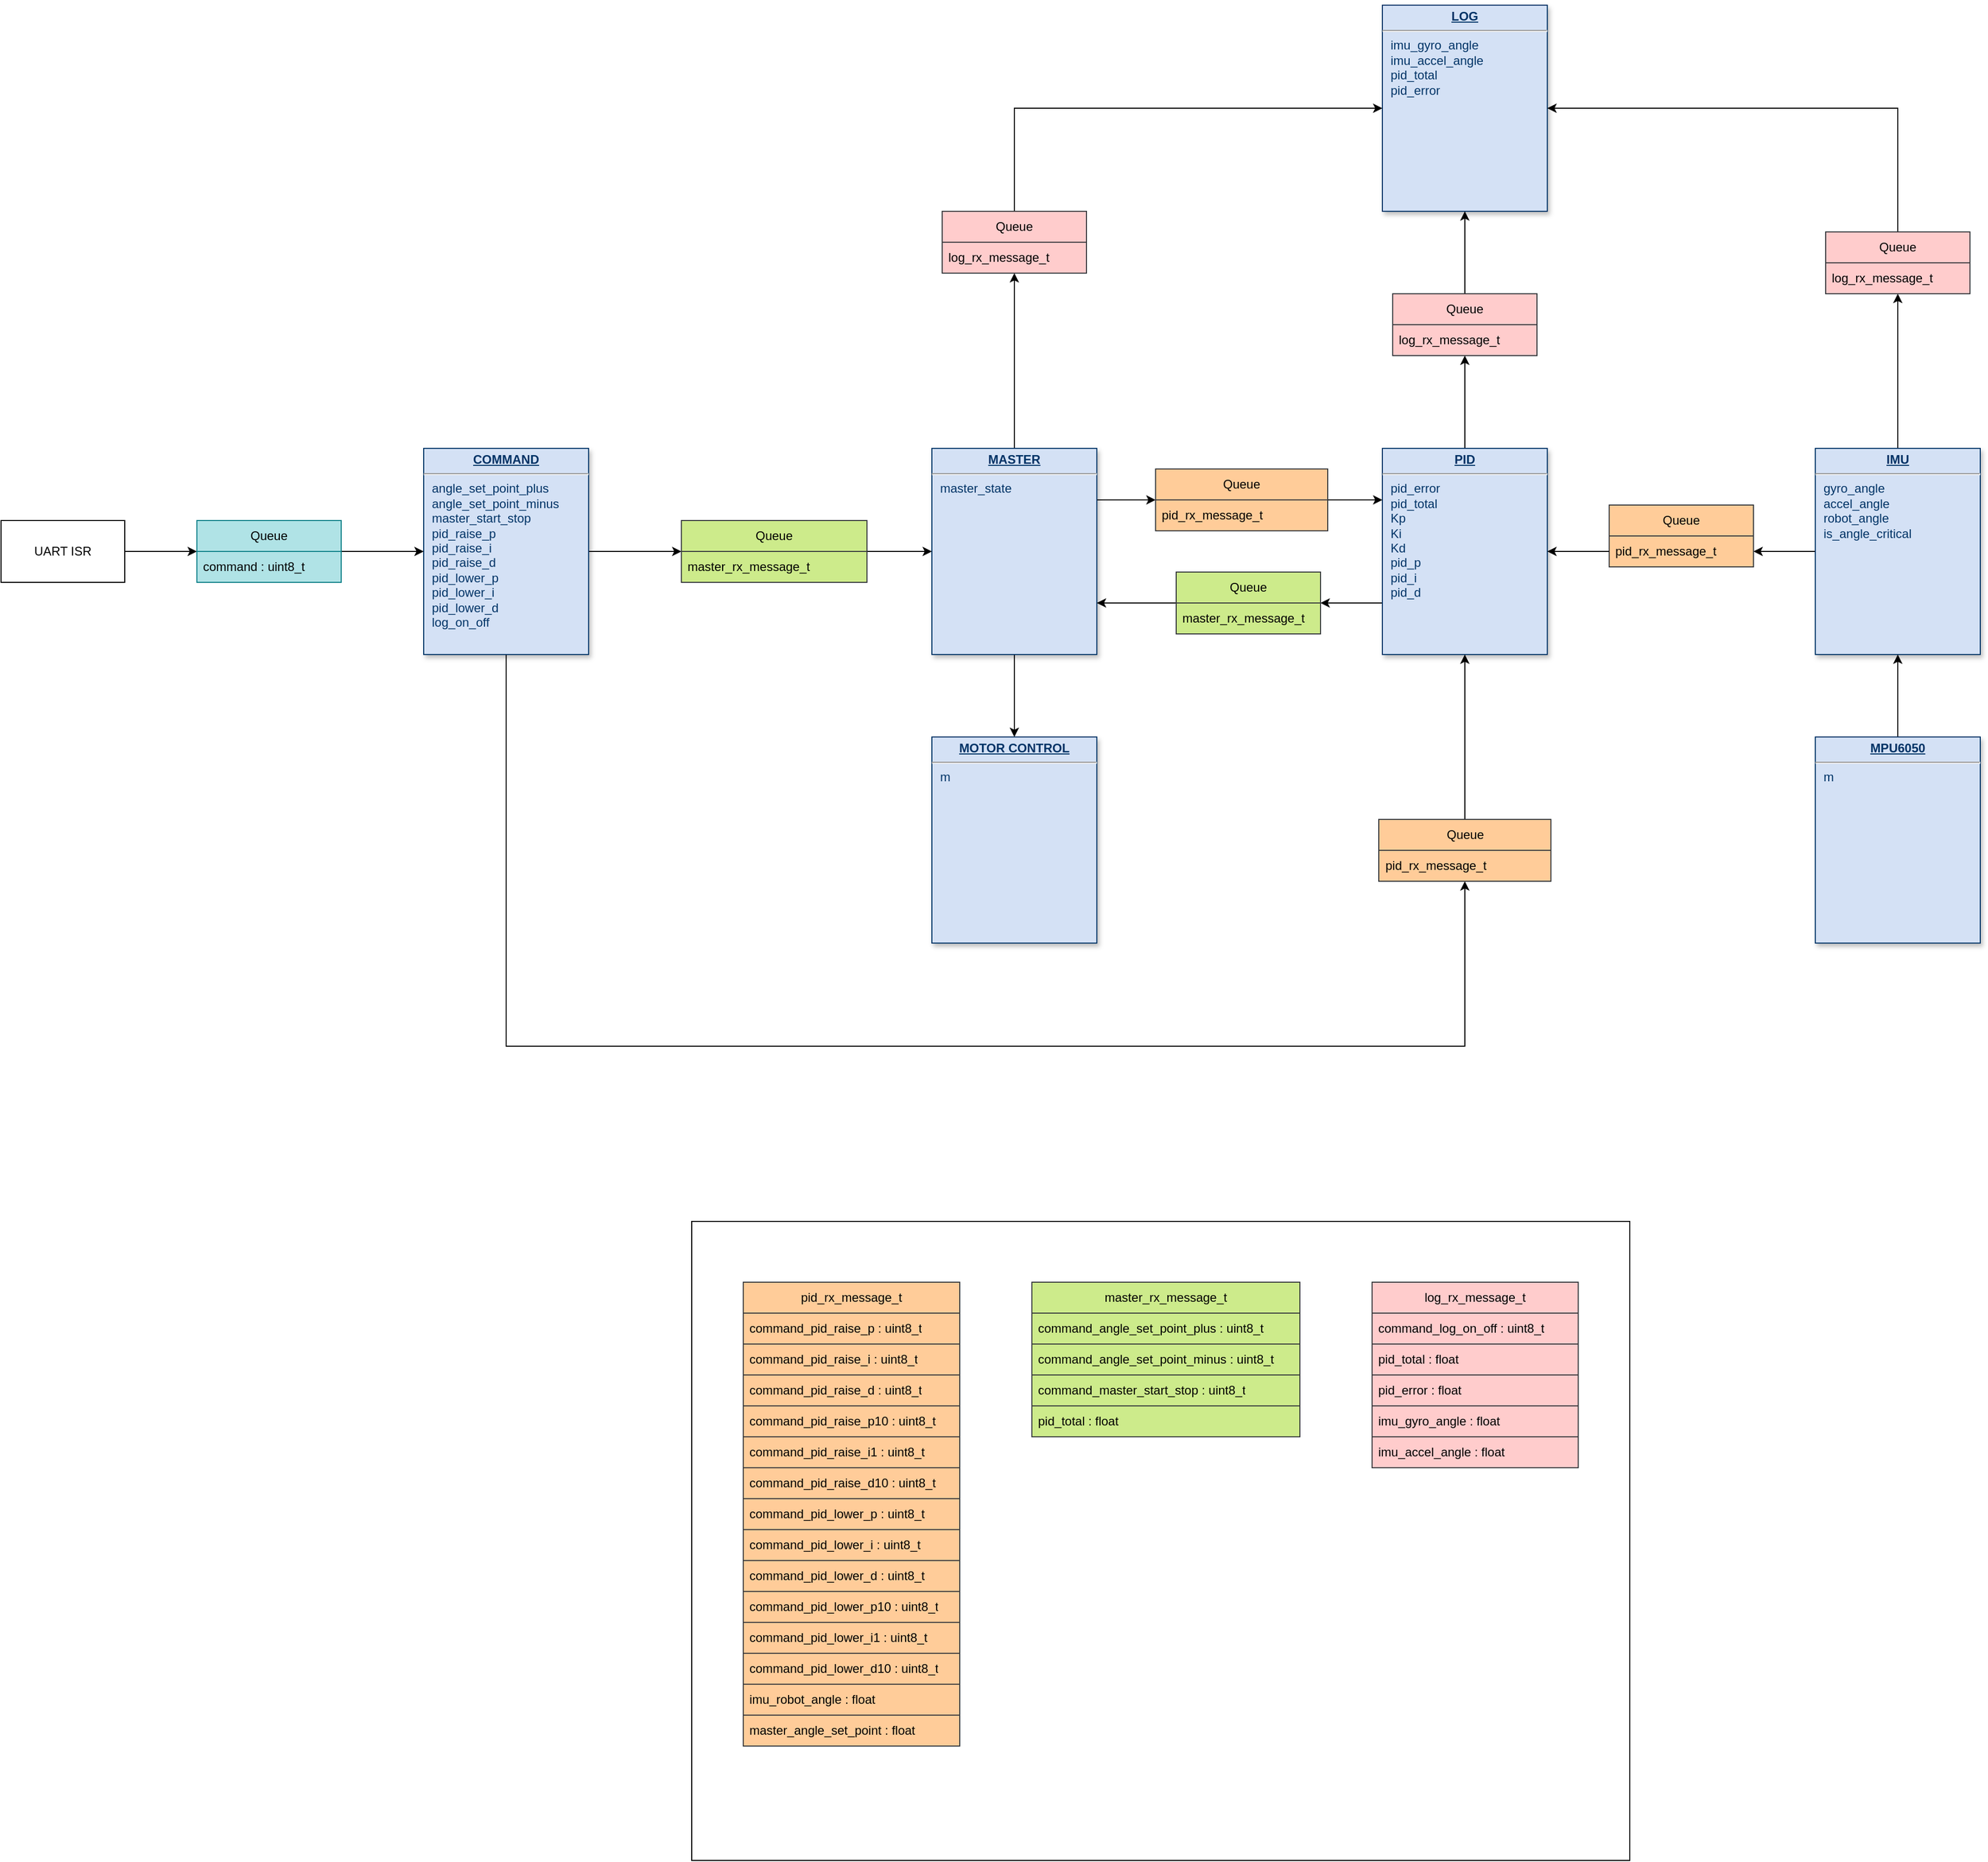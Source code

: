 <mxfile version="21.6.1" type="device">
  <diagram name="Page-1" id="efa7a0a1-bf9b-a30e-e6df-94a7791c09e9">
    <mxGraphModel dx="2513" dy="981" grid="1" gridSize="10" guides="1" tooltips="1" connect="1" arrows="1" fold="1" page="1" pageScale="1" pageWidth="826" pageHeight="1169" background="none" math="0" shadow="0">
      <root>
        <mxCell id="0" />
        <mxCell id="1" parent="0" />
        <mxCell id="WO7KmBGHJ9-n3TspwktH-127" value="" style="rounded=0;whiteSpace=wrap;html=1;" vertex="1" parent="1">
          <mxGeometry x="-150" y="1230" width="910" height="620" as="geometry" />
        </mxCell>
        <mxCell id="zc4t8N1WEWAjIhmc4Z5t-135" style="edgeStyle=orthogonalEdgeStyle;rounded=0;orthogonalLoop=1;jettySize=auto;html=1;exitX=0.5;exitY=1;exitDx=0;exitDy=0;entryX=0.5;entryY=0;entryDx=0;entryDy=0;" parent="1" source="29" target="zc4t8N1WEWAjIhmc4Z5t-131" edge="1">
          <mxGeometry relative="1" as="geometry" />
        </mxCell>
        <mxCell id="WO7KmBGHJ9-n3TspwktH-54" style="edgeStyle=orthogonalEdgeStyle;rounded=0;orthogonalLoop=1;jettySize=auto;html=1;exitX=1;exitY=0.25;exitDx=0;exitDy=0;" edge="1" parent="1" source="29" target="WO7KmBGHJ9-n3TspwktH-52">
          <mxGeometry relative="1" as="geometry">
            <mxPoint x="290" y="530" as="targetPoint" />
          </mxGeometry>
        </mxCell>
        <mxCell id="WO7KmBGHJ9-n3TspwktH-63" style="edgeStyle=orthogonalEdgeStyle;rounded=0;orthogonalLoop=1;jettySize=auto;html=1;exitX=0.5;exitY=0;exitDx=0;exitDy=0;" edge="1" parent="1" source="29" target="WO7KmBGHJ9-n3TspwktH-61">
          <mxGeometry relative="1" as="geometry" />
        </mxCell>
        <mxCell id="29" value="&lt;p style=&quot;margin: 0px; margin-top: 4px; text-align: center; text-decoration: underline;&quot;&gt;&lt;b&gt;MASTER&lt;/b&gt;&lt;/p&gt;&lt;hr&gt;&lt;p style=&quot;margin: 0px; margin-left: 8px;&quot;&gt;master_state&lt;/p&gt;" style="verticalAlign=top;align=left;overflow=fill;fontSize=12;fontFamily=Helvetica;html=1;strokeColor=#003366;shadow=1;fillColor=#D4E1F5;fontColor=#003366" parent="1" vertex="1">
          <mxGeometry x="83.0" y="480.0" width="160" height="200" as="geometry" />
        </mxCell>
        <mxCell id="WO7KmBGHJ9-n3TspwktH-73" style="edgeStyle=orthogonalEdgeStyle;rounded=0;orthogonalLoop=1;jettySize=auto;html=1;exitX=0.5;exitY=0;exitDx=0;exitDy=0;" edge="1" parent="1" source="zc4t8N1WEWAjIhmc4Z5t-127" target="WO7KmBGHJ9-n3TspwktH-67">
          <mxGeometry relative="1" as="geometry" />
        </mxCell>
        <mxCell id="WO7KmBGHJ9-n3TspwktH-78" style="edgeStyle=orthogonalEdgeStyle;rounded=0;orthogonalLoop=1;jettySize=auto;html=1;exitX=0;exitY=0.5;exitDx=0;exitDy=0;entryX=1;entryY=0.5;entryDx=0;entryDy=0;" edge="1" parent="1" source="zc4t8N1WEWAjIhmc4Z5t-127" target="WO7KmBGHJ9-n3TspwktH-76">
          <mxGeometry relative="1" as="geometry" />
        </mxCell>
        <mxCell id="zc4t8N1WEWAjIhmc4Z5t-127" value="&lt;p style=&quot;margin: 0px; margin-top: 4px; text-align: center; text-decoration: underline;&quot;&gt;&lt;b&gt;IMU&lt;/b&gt;&lt;/p&gt;&lt;hr&gt;&lt;p style=&quot;margin: 0px; margin-left: 8px;&quot;&gt;gyro_angle&lt;/p&gt;&lt;p style=&quot;margin: 0px; margin-left: 8px;&quot;&gt;accel_angle&lt;/p&gt;&lt;p style=&quot;margin: 0px; margin-left: 8px;&quot;&gt;robot_angle&lt;/p&gt;&lt;p style=&quot;margin: 0px; margin-left: 8px;&quot;&gt;is_angle_critical&lt;/p&gt;&lt;p style=&quot;margin: 0px; margin-left: 8px;&quot;&gt;&lt;br&gt;&lt;/p&gt;" style="verticalAlign=top;align=left;overflow=fill;fontSize=12;fontFamily=Helvetica;html=1;strokeColor=#003366;shadow=1;fillColor=#D4E1F5;fontColor=#003366" parent="1" vertex="1">
          <mxGeometry x="940.0" y="480.0" width="160" height="200" as="geometry" />
        </mxCell>
        <mxCell id="WO7KmBGHJ9-n3TspwktH-50" style="edgeStyle=orthogonalEdgeStyle;rounded=0;orthogonalLoop=1;jettySize=auto;html=1;exitX=0;exitY=0.75;exitDx=0;exitDy=0;entryX=1;entryY=0.5;entryDx=0;entryDy=0;" edge="1" parent="1" source="zc4t8N1WEWAjIhmc4Z5t-128" target="WO7KmBGHJ9-n3TspwktH-46">
          <mxGeometry relative="1" as="geometry" />
        </mxCell>
        <mxCell id="WO7KmBGHJ9-n3TspwktH-70" style="edgeStyle=orthogonalEdgeStyle;rounded=0;orthogonalLoop=1;jettySize=auto;html=1;exitX=0.5;exitY=0;exitDx=0;exitDy=0;" edge="1" parent="1" source="zc4t8N1WEWAjIhmc4Z5t-128" target="WO7KmBGHJ9-n3TspwktH-65">
          <mxGeometry relative="1" as="geometry">
            <mxPoint x="590" y="440" as="targetPoint" />
          </mxGeometry>
        </mxCell>
        <mxCell id="zc4t8N1WEWAjIhmc4Z5t-128" value="&lt;p style=&quot;margin: 0px; margin-top: 4px; text-align: center; text-decoration: underline;&quot;&gt;&lt;b&gt;PID&lt;/b&gt;&lt;/p&gt;&lt;hr&gt;&lt;p style=&quot;margin: 0px; margin-left: 8px;&quot;&gt;pid_error&lt;/p&gt;&lt;p style=&quot;margin: 0px; margin-left: 8px;&quot;&gt;pid_total&lt;/p&gt;&lt;p style=&quot;margin: 0px; margin-left: 8px;&quot;&gt;Kp&lt;/p&gt;&lt;p style=&quot;margin: 0px; margin-left: 8px;&quot;&gt;Ki&lt;br&gt;Kd&lt;/p&gt;&lt;p style=&quot;margin: 0px; margin-left: 8px;&quot;&gt;pid_p&lt;/p&gt;&lt;p style=&quot;margin: 0px; margin-left: 8px;&quot;&gt;pid_i&lt;/p&gt;&lt;p style=&quot;margin: 0px; margin-left: 8px;&quot;&gt;pid_d&lt;/p&gt;&lt;p style=&quot;margin: 0px; margin-left: 8px;&quot;&gt;&lt;br&gt;&lt;/p&gt;&lt;p style=&quot;margin: 0px; margin-left: 8px;&quot;&gt;&lt;br&gt;&lt;/p&gt;" style="verticalAlign=top;align=left;overflow=fill;fontSize=12;fontFamily=Helvetica;html=1;strokeColor=#003366;shadow=1;fillColor=#D4E1F5;fontColor=#003366" parent="1" vertex="1">
          <mxGeometry x="520.0" y="480.0" width="160" height="200" as="geometry" />
        </mxCell>
        <mxCell id="zc4t8N1WEWAjIhmc4Z5t-129" value="&lt;p style=&quot;margin: 0px; margin-top: 4px; text-align: center; text-decoration: underline;&quot;&gt;&lt;b&gt;LOG&lt;/b&gt;&lt;/p&gt;&lt;hr&gt;&lt;p style=&quot;margin: 0px; margin-left: 8px;&quot;&gt;imu_gyro_angle&lt;/p&gt;&lt;p style=&quot;margin: 0px; margin-left: 8px;&quot;&gt;imu_accel_angle&lt;/p&gt;&lt;p style=&quot;margin: 0px; margin-left: 8px;&quot;&gt;pid_total&lt;/p&gt;&lt;p style=&quot;margin: 0px; margin-left: 8px;&quot;&gt;pid_error&lt;/p&gt;" style="verticalAlign=top;align=left;overflow=fill;fontSize=12;fontFamily=Helvetica;html=1;strokeColor=#003366;shadow=1;fillColor=#D4E1F5;fontColor=#003366" parent="1" vertex="1">
          <mxGeometry x="520.0" y="50.0" width="160" height="200" as="geometry" />
        </mxCell>
        <mxCell id="WO7KmBGHJ9-n3TspwktH-58" style="edgeStyle=orthogonalEdgeStyle;rounded=0;orthogonalLoop=1;jettySize=auto;html=1;exitX=1;exitY=0.5;exitDx=0;exitDy=0;" edge="1" parent="1" source="zc4t8N1WEWAjIhmc4Z5t-130" target="WO7KmBGHJ9-n3TspwktH-56">
          <mxGeometry relative="1" as="geometry" />
        </mxCell>
        <mxCell id="WO7KmBGHJ9-n3TspwktH-125" style="edgeStyle=orthogonalEdgeStyle;rounded=0;orthogonalLoop=1;jettySize=auto;html=1;exitX=0.5;exitY=1;exitDx=0;exitDy=0;entryX=0.5;entryY=1;entryDx=0;entryDy=0;" edge="1" parent="1" source="zc4t8N1WEWAjIhmc4Z5t-130" target="WO7KmBGHJ9-n3TspwktH-105">
          <mxGeometry relative="1" as="geometry">
            <Array as="points">
              <mxPoint x="-330" y="1060" />
              <mxPoint x="600" y="1060" />
            </Array>
          </mxGeometry>
        </mxCell>
        <mxCell id="zc4t8N1WEWAjIhmc4Z5t-130" value="&lt;p style=&quot;margin: 0px; margin-top: 4px; text-align: center; text-decoration: underline;&quot;&gt;&lt;b&gt;COMMAND&lt;/b&gt;&lt;/p&gt;&lt;hr&gt;&lt;p style=&quot;margin: 0px; margin-left: 8px;&quot;&gt;angle_set_point_plus&lt;/p&gt;&lt;p style=&quot;margin: 0px; margin-left: 8px;&quot;&gt;angle_set_point_minus&lt;br&gt;&lt;/p&gt;&lt;p style=&quot;margin: 0px; margin-left: 8px;&quot;&gt;master_start_stop&lt;/p&gt;&lt;p style=&quot;margin: 0px; margin-left: 8px;&quot;&gt;pid_raise_p&lt;/p&gt;&lt;p style=&quot;margin: 0px; margin-left: 8px;&quot;&gt;pid_raise_i&lt;br&gt;&lt;/p&gt;&lt;p style=&quot;margin: 0px; margin-left: 8px;&quot;&gt;pid_raise_d&lt;br&gt;&lt;/p&gt;&lt;p style=&quot;margin: 0px; margin-left: 8px;&quot;&gt;pid_lower_p&lt;br&gt;&lt;/p&gt;&lt;p style=&quot;margin: 0px; margin-left: 8px;&quot;&gt;pid_lower_i&lt;br&gt;&lt;/p&gt;&lt;p style=&quot;margin: 0px; margin-left: 8px;&quot;&gt;pid_lower_d&lt;br&gt;&lt;/p&gt;&lt;p style=&quot;margin: 0px; margin-left: 8px;&quot;&gt;log_on_off&lt;/p&gt;" style="verticalAlign=top;align=left;overflow=fill;fontSize=12;fontFamily=Helvetica;html=1;strokeColor=#003366;shadow=1;fillColor=#D4E1F5;fontColor=#003366" parent="1" vertex="1">
          <mxGeometry x="-410.0" y="480.0" width="160" height="200" as="geometry" />
        </mxCell>
        <mxCell id="zc4t8N1WEWAjIhmc4Z5t-131" value="&lt;p style=&quot;margin: 0px; margin-top: 4px; text-align: center; text-decoration: underline;&quot;&gt;&lt;b&gt;MOTOR CONTROL&lt;/b&gt;&lt;/p&gt;&lt;hr&gt;&lt;p style=&quot;margin: 0px; margin-left: 8px;&quot;&gt;m&lt;/p&gt;&lt;p style=&quot;margin: 0px; margin-left: 8px;&quot;&gt;&lt;br&gt;&lt;/p&gt;" style="verticalAlign=top;align=left;overflow=fill;fontSize=12;fontFamily=Helvetica;html=1;strokeColor=#003366;shadow=1;fillColor=#D4E1F5;fontColor=#003366" parent="1" vertex="1">
          <mxGeometry x="83.0" y="760.0" width="160" height="200" as="geometry" />
        </mxCell>
        <mxCell id="zc4t8N1WEWAjIhmc4Z5t-151" style="edgeStyle=orthogonalEdgeStyle;rounded=0;orthogonalLoop=1;jettySize=auto;html=1;exitX=0.5;exitY=0;exitDx=0;exitDy=0;entryX=0.5;entryY=1;entryDx=0;entryDy=0;" parent="1" source="zc4t8N1WEWAjIhmc4Z5t-150" target="zc4t8N1WEWAjIhmc4Z5t-127" edge="1">
          <mxGeometry relative="1" as="geometry" />
        </mxCell>
        <mxCell id="zc4t8N1WEWAjIhmc4Z5t-150" value="&lt;p style=&quot;margin: 0px; margin-top: 4px; text-align: center; text-decoration: underline;&quot;&gt;&lt;b&gt;MPU6050&lt;/b&gt;&lt;/p&gt;&lt;hr&gt;&lt;p style=&quot;margin: 0px; margin-left: 8px;&quot;&gt;m&lt;/p&gt;&lt;p style=&quot;margin: 0px; margin-left: 8px;&quot;&gt;&lt;br&gt;&lt;/p&gt;" style="verticalAlign=top;align=left;overflow=fill;fontSize=12;fontFamily=Helvetica;html=1;strokeColor=#003366;shadow=1;fillColor=#D4E1F5;fontColor=#003366" parent="1" vertex="1">
          <mxGeometry x="940.0" y="760.0" width="160" height="200" as="geometry" />
        </mxCell>
        <mxCell id="WO7KmBGHJ9-n3TspwktH-51" style="edgeStyle=orthogonalEdgeStyle;rounded=0;orthogonalLoop=1;jettySize=auto;html=1;exitX=0;exitY=0.5;exitDx=0;exitDy=0;entryX=1;entryY=0.75;entryDx=0;entryDy=0;" edge="1" parent="1" source="WO7KmBGHJ9-n3TspwktH-46" target="29">
          <mxGeometry relative="1" as="geometry" />
        </mxCell>
        <mxCell id="WO7KmBGHJ9-n3TspwktH-46" value="Queue" style="swimlane;fontStyle=0;childLayout=stackLayout;horizontal=1;startSize=30;horizontalStack=0;resizeParent=1;resizeParentMax=0;resizeLast=0;collapsible=1;marginBottom=0;whiteSpace=wrap;html=1;fillColor=#cdeb8b;strokeColor=#36393d;" vertex="1" parent="1">
          <mxGeometry x="320" y="600" width="140" height="60" as="geometry" />
        </mxCell>
        <mxCell id="WO7KmBGHJ9-n3TspwktH-47" value="master_rx_message_t" style="text;strokeColor=#36393d;fillColor=#cdeb8b;align=left;verticalAlign=middle;spacingLeft=4;spacingRight=4;overflow=hidden;points=[[0,0.5],[1,0.5]];portConstraint=eastwest;rotatable=0;whiteSpace=wrap;html=1;" vertex="1" parent="WO7KmBGHJ9-n3TspwktH-46">
          <mxGeometry y="30" width="140" height="30" as="geometry" />
        </mxCell>
        <mxCell id="WO7KmBGHJ9-n3TspwktH-55" style="edgeStyle=orthogonalEdgeStyle;rounded=0;orthogonalLoop=1;jettySize=auto;html=1;exitX=1;exitY=0.5;exitDx=0;exitDy=0;entryX=0;entryY=0.25;entryDx=0;entryDy=0;" edge="1" parent="1" source="WO7KmBGHJ9-n3TspwktH-52" target="zc4t8N1WEWAjIhmc4Z5t-128">
          <mxGeometry relative="1" as="geometry" />
        </mxCell>
        <mxCell id="WO7KmBGHJ9-n3TspwktH-52" value="Queue" style="swimlane;fontStyle=0;childLayout=stackLayout;horizontal=1;startSize=30;horizontalStack=0;resizeParent=1;resizeParentMax=0;resizeLast=0;collapsible=1;marginBottom=0;whiteSpace=wrap;html=1;fillColor=#ffcc99;strokeColor=#36393d;" vertex="1" parent="1">
          <mxGeometry x="300" y="500" width="167" height="60" as="geometry" />
        </mxCell>
        <mxCell id="WO7KmBGHJ9-n3TspwktH-53" value="pid_rx_message_t" style="text;strokeColor=#36393d;fillColor=#ffcc99;align=left;verticalAlign=middle;spacingLeft=4;spacingRight=4;overflow=hidden;points=[[0,0.5],[1,0.5]];portConstraint=eastwest;rotatable=0;whiteSpace=wrap;html=1;" vertex="1" parent="WO7KmBGHJ9-n3TspwktH-52">
          <mxGeometry y="30" width="167" height="30" as="geometry" />
        </mxCell>
        <mxCell id="WO7KmBGHJ9-n3TspwktH-60" style="edgeStyle=orthogonalEdgeStyle;rounded=0;orthogonalLoop=1;jettySize=auto;html=1;exitX=1;exitY=0.5;exitDx=0;exitDy=0;" edge="1" parent="1" source="WO7KmBGHJ9-n3TspwktH-56" target="29">
          <mxGeometry relative="1" as="geometry" />
        </mxCell>
        <mxCell id="WO7KmBGHJ9-n3TspwktH-56" value="Queue" style="swimlane;fontStyle=0;childLayout=stackLayout;horizontal=1;startSize=30;horizontalStack=0;resizeParent=1;resizeParentMax=0;resizeLast=0;collapsible=1;marginBottom=0;whiteSpace=wrap;html=1;fillColor=#cdeb8b;strokeColor=#36393d;" vertex="1" parent="1">
          <mxGeometry x="-160" y="550" width="180" height="60" as="geometry" />
        </mxCell>
        <mxCell id="WO7KmBGHJ9-n3TspwktH-57" value="master_rx_message_t" style="text;strokeColor=#36393d;fillColor=#cdeb8b;align=left;verticalAlign=middle;spacingLeft=4;spacingRight=4;overflow=hidden;points=[[0,0.5],[1,0.5]];portConstraint=eastwest;rotatable=0;whiteSpace=wrap;html=1;" vertex="1" parent="WO7KmBGHJ9-n3TspwktH-56">
          <mxGeometry y="30" width="180" height="30" as="geometry" />
        </mxCell>
        <mxCell id="WO7KmBGHJ9-n3TspwktH-64" style="edgeStyle=orthogonalEdgeStyle;rounded=0;orthogonalLoop=1;jettySize=auto;html=1;exitX=0.5;exitY=0;exitDx=0;exitDy=0;entryX=0;entryY=0.5;entryDx=0;entryDy=0;" edge="1" parent="1" source="WO7KmBGHJ9-n3TspwktH-61" target="zc4t8N1WEWAjIhmc4Z5t-129">
          <mxGeometry relative="1" as="geometry" />
        </mxCell>
        <mxCell id="WO7KmBGHJ9-n3TspwktH-61" value="Queue" style="swimlane;fontStyle=0;childLayout=stackLayout;horizontal=1;startSize=30;horizontalStack=0;resizeParent=1;resizeParentMax=0;resizeLast=0;collapsible=1;marginBottom=0;whiteSpace=wrap;html=1;fillColor=#ffcccc;strokeColor=#36393d;" vertex="1" parent="1">
          <mxGeometry x="93" y="250" width="140" height="60" as="geometry" />
        </mxCell>
        <mxCell id="WO7KmBGHJ9-n3TspwktH-62" value="log_rx_message_t" style="text;strokeColor=#36393d;fillColor=#ffcccc;align=left;verticalAlign=middle;spacingLeft=4;spacingRight=4;overflow=hidden;points=[[0,0.5],[1,0.5]];portConstraint=eastwest;rotatable=0;whiteSpace=wrap;html=1;" vertex="1" parent="WO7KmBGHJ9-n3TspwktH-61">
          <mxGeometry y="30" width="140" height="30" as="geometry" />
        </mxCell>
        <mxCell id="WO7KmBGHJ9-n3TspwktH-71" style="edgeStyle=orthogonalEdgeStyle;rounded=0;orthogonalLoop=1;jettySize=auto;html=1;exitX=0.5;exitY=0;exitDx=0;exitDy=0;entryX=0.5;entryY=1;entryDx=0;entryDy=0;" edge="1" parent="1" source="WO7KmBGHJ9-n3TspwktH-65" target="zc4t8N1WEWAjIhmc4Z5t-129">
          <mxGeometry relative="1" as="geometry" />
        </mxCell>
        <mxCell id="WO7KmBGHJ9-n3TspwktH-65" value="Queue" style="swimlane;fontStyle=0;childLayout=stackLayout;horizontal=1;startSize=30;horizontalStack=0;resizeParent=1;resizeParentMax=0;resizeLast=0;collapsible=1;marginBottom=0;whiteSpace=wrap;html=1;fillColor=#ffcccc;strokeColor=#36393d;" vertex="1" parent="1">
          <mxGeometry x="530" y="330" width="140" height="60" as="geometry" />
        </mxCell>
        <mxCell id="WO7KmBGHJ9-n3TspwktH-66" value="log_rx_message_t" style="text;strokeColor=#36393d;fillColor=#ffcccc;align=left;verticalAlign=middle;spacingLeft=4;spacingRight=4;overflow=hidden;points=[[0,0.5],[1,0.5]];portConstraint=eastwest;rotatable=0;whiteSpace=wrap;html=1;" vertex="1" parent="WO7KmBGHJ9-n3TspwktH-65">
          <mxGeometry y="30" width="140" height="30" as="geometry" />
        </mxCell>
        <mxCell id="WO7KmBGHJ9-n3TspwktH-74" style="edgeStyle=orthogonalEdgeStyle;rounded=0;orthogonalLoop=1;jettySize=auto;html=1;exitX=0.5;exitY=0;exitDx=0;exitDy=0;entryX=1;entryY=0.5;entryDx=0;entryDy=0;" edge="1" parent="1" source="WO7KmBGHJ9-n3TspwktH-67" target="zc4t8N1WEWAjIhmc4Z5t-129">
          <mxGeometry relative="1" as="geometry" />
        </mxCell>
        <mxCell id="WO7KmBGHJ9-n3TspwktH-67" value="Queue" style="swimlane;fontStyle=0;childLayout=stackLayout;horizontal=1;startSize=30;horizontalStack=0;resizeParent=1;resizeParentMax=0;resizeLast=0;collapsible=1;marginBottom=0;whiteSpace=wrap;html=1;fillColor=#ffcccc;strokeColor=#36393d;" vertex="1" parent="1">
          <mxGeometry x="950" y="270" width="140" height="60" as="geometry" />
        </mxCell>
        <mxCell id="WO7KmBGHJ9-n3TspwktH-68" value="log_rx_message_t" style="text;strokeColor=#36393d;fillColor=#ffcccc;align=left;verticalAlign=middle;spacingLeft=4;spacingRight=4;overflow=hidden;points=[[0,0.5],[1,0.5]];portConstraint=eastwest;rotatable=0;whiteSpace=wrap;html=1;" vertex="1" parent="WO7KmBGHJ9-n3TspwktH-67">
          <mxGeometry y="30" width="140" height="30" as="geometry" />
        </mxCell>
        <mxCell id="WO7KmBGHJ9-n3TspwktH-75" value="Queue" style="swimlane;fontStyle=0;childLayout=stackLayout;horizontal=1;startSize=30;horizontalStack=0;resizeParent=1;resizeParentMax=0;resizeLast=0;collapsible=1;marginBottom=0;whiteSpace=wrap;html=1;fillColor=#ffcc99;strokeColor=#36393d;" vertex="1" parent="1">
          <mxGeometry x="740" y="535" width="140" height="60" as="geometry" />
        </mxCell>
        <mxCell id="WO7KmBGHJ9-n3TspwktH-76" value="pid_rx_message_t" style="text;strokeColor=#36393d;fillColor=#ffcc99;align=left;verticalAlign=middle;spacingLeft=4;spacingRight=4;overflow=hidden;points=[[0,0.5],[1,0.5]];portConstraint=eastwest;rotatable=0;whiteSpace=wrap;html=1;" vertex="1" parent="WO7KmBGHJ9-n3TspwktH-75">
          <mxGeometry y="30" width="140" height="30" as="geometry" />
        </mxCell>
        <mxCell id="WO7KmBGHJ9-n3TspwktH-79" style="edgeStyle=orthogonalEdgeStyle;rounded=0;orthogonalLoop=1;jettySize=auto;html=1;exitX=0;exitY=0.5;exitDx=0;exitDy=0;entryX=1;entryY=0.5;entryDx=0;entryDy=0;" edge="1" parent="1" source="WO7KmBGHJ9-n3TspwktH-76" target="zc4t8N1WEWAjIhmc4Z5t-128">
          <mxGeometry relative="1" as="geometry" />
        </mxCell>
        <mxCell id="WO7KmBGHJ9-n3TspwktH-83" style="edgeStyle=orthogonalEdgeStyle;rounded=0;orthogonalLoop=1;jettySize=auto;html=1;exitX=1;exitY=0.5;exitDx=0;exitDy=0;entryX=0;entryY=0.5;entryDx=0;entryDy=0;" edge="1" parent="1" source="WO7KmBGHJ9-n3TspwktH-80" target="WO7KmBGHJ9-n3TspwktH-81">
          <mxGeometry relative="1" as="geometry" />
        </mxCell>
        <mxCell id="WO7KmBGHJ9-n3TspwktH-80" value="UART ISR" style="rounded=0;whiteSpace=wrap;html=1;" vertex="1" parent="1">
          <mxGeometry x="-820" y="550" width="120" height="60" as="geometry" />
        </mxCell>
        <mxCell id="WO7KmBGHJ9-n3TspwktH-84" style="edgeStyle=orthogonalEdgeStyle;rounded=0;orthogonalLoop=1;jettySize=auto;html=1;exitX=1;exitY=0.5;exitDx=0;exitDy=0;entryX=0;entryY=0.5;entryDx=0;entryDy=0;" edge="1" parent="1" source="WO7KmBGHJ9-n3TspwktH-81" target="zc4t8N1WEWAjIhmc4Z5t-130">
          <mxGeometry relative="1" as="geometry" />
        </mxCell>
        <mxCell id="WO7KmBGHJ9-n3TspwktH-81" value="Queue" style="swimlane;fontStyle=0;childLayout=stackLayout;horizontal=1;startSize=30;horizontalStack=0;resizeParent=1;resizeParentMax=0;resizeLast=0;collapsible=1;marginBottom=0;whiteSpace=wrap;html=1;fillColor=#b0e3e6;strokeColor=#0e8088;" vertex="1" parent="1">
          <mxGeometry x="-630" y="550" width="140" height="60" as="geometry" />
        </mxCell>
        <mxCell id="WO7KmBGHJ9-n3TspwktH-82" value="command : uint8_t" style="text;align=left;verticalAlign=middle;spacingLeft=4;spacingRight=4;overflow=hidden;points=[[0,0.5],[1,0.5]];portConstraint=eastwest;rotatable=0;whiteSpace=wrap;html=1;fillColor=#b0e3e6;strokeColor=#0e8088;" vertex="1" parent="WO7KmBGHJ9-n3TspwktH-81">
          <mxGeometry y="30" width="140" height="30" as="geometry" />
        </mxCell>
        <mxCell id="WO7KmBGHJ9-n3TspwktH-87" value="pid_rx_message_t" style="swimlane;fontStyle=0;childLayout=stackLayout;horizontal=1;startSize=30;horizontalStack=0;resizeParent=1;resizeParentMax=0;resizeLast=0;collapsible=1;marginBottom=0;whiteSpace=wrap;html=1;fillColor=#ffcc99;strokeColor=#36393d;" vertex="1" parent="1">
          <mxGeometry x="-100" y="1289" width="210" height="450" as="geometry" />
        </mxCell>
        <mxCell id="WO7KmBGHJ9-n3TspwktH-88" value="command_pid_raise_p : uint8_t" style="text;strokeColor=#36393d;fillColor=#ffcc99;align=left;verticalAlign=middle;spacingLeft=4;spacingRight=4;overflow=hidden;points=[[0,0.5],[1,0.5]];portConstraint=eastwest;rotatable=0;whiteSpace=wrap;html=1;" vertex="1" parent="WO7KmBGHJ9-n3TspwktH-87">
          <mxGeometry y="30" width="210" height="30" as="geometry" />
        </mxCell>
        <mxCell id="WO7KmBGHJ9-n3TspwktH-93" value="command_pid_raise_i : uint8_t" style="text;strokeColor=#36393d;fillColor=#ffcc99;align=left;verticalAlign=middle;spacingLeft=4;spacingRight=4;overflow=hidden;points=[[0,0.5],[1,0.5]];portConstraint=eastwest;rotatable=0;whiteSpace=wrap;html=1;" vertex="1" parent="WO7KmBGHJ9-n3TspwktH-87">
          <mxGeometry y="60" width="210" height="30" as="geometry" />
        </mxCell>
        <mxCell id="WO7KmBGHJ9-n3TspwktH-94" value="command_pid_raise_d : uint8_t" style="text;strokeColor=#36393d;fillColor=#ffcc99;align=left;verticalAlign=middle;spacingLeft=4;spacingRight=4;overflow=hidden;points=[[0,0.5],[1,0.5]];portConstraint=eastwest;rotatable=0;whiteSpace=wrap;html=1;" vertex="1" parent="WO7KmBGHJ9-n3TspwktH-87">
          <mxGeometry y="90" width="210" height="30" as="geometry" />
        </mxCell>
        <mxCell id="WO7KmBGHJ9-n3TspwktH-95" value="command_pid_raise_p10 : uint8_t" style="text;strokeColor=#36393d;fillColor=#ffcc99;align=left;verticalAlign=middle;spacingLeft=4;spacingRight=4;overflow=hidden;points=[[0,0.5],[1,0.5]];portConstraint=eastwest;rotatable=0;whiteSpace=wrap;html=1;" vertex="1" parent="WO7KmBGHJ9-n3TspwktH-87">
          <mxGeometry y="120" width="210" height="30" as="geometry" />
        </mxCell>
        <mxCell id="WO7KmBGHJ9-n3TspwktH-96" value="command_pid_raise_i1 : uint8_t" style="text;strokeColor=#36393d;fillColor=#ffcc99;align=left;verticalAlign=middle;spacingLeft=4;spacingRight=4;overflow=hidden;points=[[0,0.5],[1,0.5]];portConstraint=eastwest;rotatable=0;whiteSpace=wrap;html=1;" vertex="1" parent="WO7KmBGHJ9-n3TspwktH-87">
          <mxGeometry y="150" width="210" height="30" as="geometry" />
        </mxCell>
        <mxCell id="WO7KmBGHJ9-n3TspwktH-97" value="command_pid_raise_d10 : uint8_t" style="text;strokeColor=#36393d;fillColor=#ffcc99;align=left;verticalAlign=middle;spacingLeft=4;spacingRight=4;overflow=hidden;points=[[0,0.5],[1,0.5]];portConstraint=eastwest;rotatable=0;whiteSpace=wrap;html=1;" vertex="1" parent="WO7KmBGHJ9-n3TspwktH-87">
          <mxGeometry y="180" width="210" height="30" as="geometry" />
        </mxCell>
        <mxCell id="WO7KmBGHJ9-n3TspwktH-98" value="command_pid_lower_p : uint8_t" style="text;strokeColor=#36393d;fillColor=#ffcc99;align=left;verticalAlign=middle;spacingLeft=4;spacingRight=4;overflow=hidden;points=[[0,0.5],[1,0.5]];portConstraint=eastwest;rotatable=0;whiteSpace=wrap;html=1;" vertex="1" parent="WO7KmBGHJ9-n3TspwktH-87">
          <mxGeometry y="210" width="210" height="30" as="geometry" />
        </mxCell>
        <mxCell id="WO7KmBGHJ9-n3TspwktH-99" value="command_pid_lower_i : uint8_t" style="text;strokeColor=#36393d;fillColor=#ffcc99;align=left;verticalAlign=middle;spacingLeft=4;spacingRight=4;overflow=hidden;points=[[0,0.5],[1,0.5]];portConstraint=eastwest;rotatable=0;whiteSpace=wrap;html=1;" vertex="1" parent="WO7KmBGHJ9-n3TspwktH-87">
          <mxGeometry y="240" width="210" height="30" as="geometry" />
        </mxCell>
        <mxCell id="WO7KmBGHJ9-n3TspwktH-100" value="command_pid_lower_d : uint8_t" style="text;strokeColor=#36393d;fillColor=#ffcc99;align=left;verticalAlign=middle;spacingLeft=4;spacingRight=4;overflow=hidden;points=[[0,0.5],[1,0.5]];portConstraint=eastwest;rotatable=0;whiteSpace=wrap;html=1;" vertex="1" parent="WO7KmBGHJ9-n3TspwktH-87">
          <mxGeometry y="270" width="210" height="30" as="geometry" />
        </mxCell>
        <mxCell id="WO7KmBGHJ9-n3TspwktH-101" value="command_pid_lower_p10 : uint8_t" style="text;strokeColor=#36393d;fillColor=#ffcc99;align=left;verticalAlign=middle;spacingLeft=4;spacingRight=4;overflow=hidden;points=[[0,0.5],[1,0.5]];portConstraint=eastwest;rotatable=0;whiteSpace=wrap;html=1;" vertex="1" parent="WO7KmBGHJ9-n3TspwktH-87">
          <mxGeometry y="300" width="210" height="30" as="geometry" />
        </mxCell>
        <mxCell id="WO7KmBGHJ9-n3TspwktH-102" value="command_pid_lower_i1 : uint8_t" style="text;strokeColor=#36393d;fillColor=#ffcc99;align=left;verticalAlign=middle;spacingLeft=4;spacingRight=4;overflow=hidden;points=[[0,0.5],[1,0.5]];portConstraint=eastwest;rotatable=0;whiteSpace=wrap;html=1;" vertex="1" parent="WO7KmBGHJ9-n3TspwktH-87">
          <mxGeometry y="330" width="210" height="30" as="geometry" />
        </mxCell>
        <mxCell id="WO7KmBGHJ9-n3TspwktH-103" value="command_pid_lower_d10 : uint8_t" style="text;strokeColor=#36393d;fillColor=#ffcc99;align=left;verticalAlign=middle;spacingLeft=4;spacingRight=4;overflow=hidden;points=[[0,0.5],[1,0.5]];portConstraint=eastwest;rotatable=0;whiteSpace=wrap;html=1;" vertex="1" parent="WO7KmBGHJ9-n3TspwktH-87">
          <mxGeometry y="360" width="210" height="30" as="geometry" />
        </mxCell>
        <mxCell id="WO7KmBGHJ9-n3TspwktH-113" value="imu_robot_angle : float" style="text;strokeColor=#36393d;fillColor=#ffcc99;align=left;verticalAlign=middle;spacingLeft=4;spacingRight=4;overflow=hidden;points=[[0,0.5],[1,0.5]];portConstraint=eastwest;rotatable=0;whiteSpace=wrap;html=1;" vertex="1" parent="WO7KmBGHJ9-n3TspwktH-87">
          <mxGeometry y="390" width="210" height="30" as="geometry" />
        </mxCell>
        <mxCell id="WO7KmBGHJ9-n3TspwktH-115" value="master_angle_set_point : float" style="text;strokeColor=#36393d;fillColor=#ffcc99;align=left;verticalAlign=middle;spacingLeft=4;spacingRight=4;overflow=hidden;points=[[0,0.5],[1,0.5]];portConstraint=eastwest;rotatable=0;whiteSpace=wrap;html=1;" vertex="1" parent="WO7KmBGHJ9-n3TspwktH-87">
          <mxGeometry y="420" width="210" height="30" as="geometry" />
        </mxCell>
        <mxCell id="WO7KmBGHJ9-n3TspwktH-124" style="edgeStyle=orthogonalEdgeStyle;rounded=0;orthogonalLoop=1;jettySize=auto;html=1;exitX=0.5;exitY=0;exitDx=0;exitDy=0;entryX=0.5;entryY=1;entryDx=0;entryDy=0;" edge="1" parent="1" source="WO7KmBGHJ9-n3TspwktH-105" target="zc4t8N1WEWAjIhmc4Z5t-128">
          <mxGeometry relative="1" as="geometry" />
        </mxCell>
        <mxCell id="WO7KmBGHJ9-n3TspwktH-105" value="Queue" style="swimlane;fontStyle=0;childLayout=stackLayout;horizontal=1;startSize=30;horizontalStack=0;resizeParent=1;resizeParentMax=0;resizeLast=0;collapsible=1;marginBottom=0;whiteSpace=wrap;html=1;fillColor=#ffcc99;strokeColor=#36393d;" vertex="1" parent="1">
          <mxGeometry x="516.5" y="840" width="167" height="60" as="geometry" />
        </mxCell>
        <mxCell id="WO7KmBGHJ9-n3TspwktH-106" value="pid_rx_message_t" style="text;strokeColor=#36393d;fillColor=#ffcc99;align=left;verticalAlign=middle;spacingLeft=4;spacingRight=4;overflow=hidden;points=[[0,0.5],[1,0.5]];portConstraint=eastwest;rotatable=0;whiteSpace=wrap;html=1;" vertex="1" parent="WO7KmBGHJ9-n3TspwktH-105">
          <mxGeometry y="30" width="167" height="30" as="geometry" />
        </mxCell>
        <mxCell id="WO7KmBGHJ9-n3TspwktH-109" value="master_rx_message_t" style="swimlane;fontStyle=0;childLayout=stackLayout;horizontal=1;startSize=30;horizontalStack=0;resizeParent=1;resizeParentMax=0;resizeLast=0;collapsible=1;marginBottom=0;whiteSpace=wrap;html=1;fillColor=#cdeb8b;strokeColor=#36393d;" vertex="1" parent="1">
          <mxGeometry x="180" y="1289" width="260" height="150" as="geometry" />
        </mxCell>
        <mxCell id="WO7KmBGHJ9-n3TspwktH-110" value="command_angle_set_point_plus : uint8_t" style="text;strokeColor=#36393d;fillColor=#cdeb8b;align=left;verticalAlign=middle;spacingLeft=4;spacingRight=4;overflow=hidden;points=[[0,0.5],[1,0.5]];portConstraint=eastwest;rotatable=0;whiteSpace=wrap;html=1;" vertex="1" parent="WO7KmBGHJ9-n3TspwktH-109">
          <mxGeometry y="30" width="260" height="30" as="geometry" />
        </mxCell>
        <mxCell id="WO7KmBGHJ9-n3TspwktH-111" value="command_angle_set_point_minus : uint8_t" style="text;strokeColor=#36393d;fillColor=#cdeb8b;align=left;verticalAlign=middle;spacingLeft=4;spacingRight=4;overflow=hidden;points=[[0,0.5],[1,0.5]];portConstraint=eastwest;rotatable=0;whiteSpace=wrap;html=1;" vertex="1" parent="WO7KmBGHJ9-n3TspwktH-109">
          <mxGeometry y="60" width="260" height="30" as="geometry" />
        </mxCell>
        <mxCell id="WO7KmBGHJ9-n3TspwktH-112" value="command_master_start_stop : uint8_t" style="text;strokeColor=#36393d;fillColor=#cdeb8b;align=left;verticalAlign=middle;spacingLeft=4;spacingRight=4;overflow=hidden;points=[[0,0.5],[1,0.5]];portConstraint=eastwest;rotatable=0;whiteSpace=wrap;html=1;" vertex="1" parent="WO7KmBGHJ9-n3TspwktH-109">
          <mxGeometry y="90" width="260" height="30" as="geometry" />
        </mxCell>
        <mxCell id="WO7KmBGHJ9-n3TspwktH-126" value="pid_total : float" style="text;strokeColor=#36393d;fillColor=#cdeb8b;align=left;verticalAlign=middle;spacingLeft=4;spacingRight=4;overflow=hidden;points=[[0,0.5],[1,0.5]];portConstraint=eastwest;rotatable=0;whiteSpace=wrap;html=1;" vertex="1" parent="WO7KmBGHJ9-n3TspwktH-109">
          <mxGeometry y="120" width="260" height="30" as="geometry" />
        </mxCell>
        <mxCell id="WO7KmBGHJ9-n3TspwktH-116" value="log_rx_message_t" style="swimlane;fontStyle=0;childLayout=stackLayout;horizontal=1;startSize=30;horizontalStack=0;resizeParent=1;resizeParentMax=0;resizeLast=0;collapsible=1;marginBottom=0;whiteSpace=wrap;html=1;fillColor=#ffcccc;strokeColor=#36393d;" vertex="1" parent="1">
          <mxGeometry x="510" y="1289" width="200" height="180" as="geometry" />
        </mxCell>
        <mxCell id="WO7KmBGHJ9-n3TspwktH-117" value="command_log_on_off : uint8_t" style="text;strokeColor=#36393d;fillColor=#ffcccc;align=left;verticalAlign=middle;spacingLeft=4;spacingRight=4;overflow=hidden;points=[[0,0.5],[1,0.5]];portConstraint=eastwest;rotatable=0;whiteSpace=wrap;html=1;" vertex="1" parent="WO7KmBGHJ9-n3TspwktH-116">
          <mxGeometry y="30" width="200" height="30" as="geometry" />
        </mxCell>
        <mxCell id="WO7KmBGHJ9-n3TspwktH-119" value="pid_total : float" style="text;strokeColor=#36393d;fillColor=#ffcccc;align=left;verticalAlign=middle;spacingLeft=4;spacingRight=4;overflow=hidden;points=[[0,0.5],[1,0.5]];portConstraint=eastwest;rotatable=0;whiteSpace=wrap;html=1;" vertex="1" parent="WO7KmBGHJ9-n3TspwktH-116">
          <mxGeometry y="60" width="200" height="30" as="geometry" />
        </mxCell>
        <mxCell id="WO7KmBGHJ9-n3TspwktH-120" value="pid_error : float" style="text;strokeColor=#36393d;fillColor=#ffcccc;align=left;verticalAlign=middle;spacingLeft=4;spacingRight=4;overflow=hidden;points=[[0,0.5],[1,0.5]];portConstraint=eastwest;rotatable=0;whiteSpace=wrap;html=1;" vertex="1" parent="WO7KmBGHJ9-n3TspwktH-116">
          <mxGeometry y="90" width="200" height="30" as="geometry" />
        </mxCell>
        <mxCell id="WO7KmBGHJ9-n3TspwktH-121" value="imu_gyro_angle : float" style="text;strokeColor=#36393d;fillColor=#ffcccc;align=left;verticalAlign=middle;spacingLeft=4;spacingRight=4;overflow=hidden;points=[[0,0.5],[1,0.5]];portConstraint=eastwest;rotatable=0;whiteSpace=wrap;html=1;" vertex="1" parent="WO7KmBGHJ9-n3TspwktH-116">
          <mxGeometry y="120" width="200" height="30" as="geometry" />
        </mxCell>
        <mxCell id="WO7KmBGHJ9-n3TspwktH-122" value="imu_accel_angle : float" style="text;strokeColor=#36393d;fillColor=#ffcccc;align=left;verticalAlign=middle;spacingLeft=4;spacingRight=4;overflow=hidden;points=[[0,0.5],[1,0.5]];portConstraint=eastwest;rotatable=0;whiteSpace=wrap;html=1;" vertex="1" parent="WO7KmBGHJ9-n3TspwktH-116">
          <mxGeometry y="150" width="200" height="30" as="geometry" />
        </mxCell>
      </root>
    </mxGraphModel>
  </diagram>
</mxfile>
